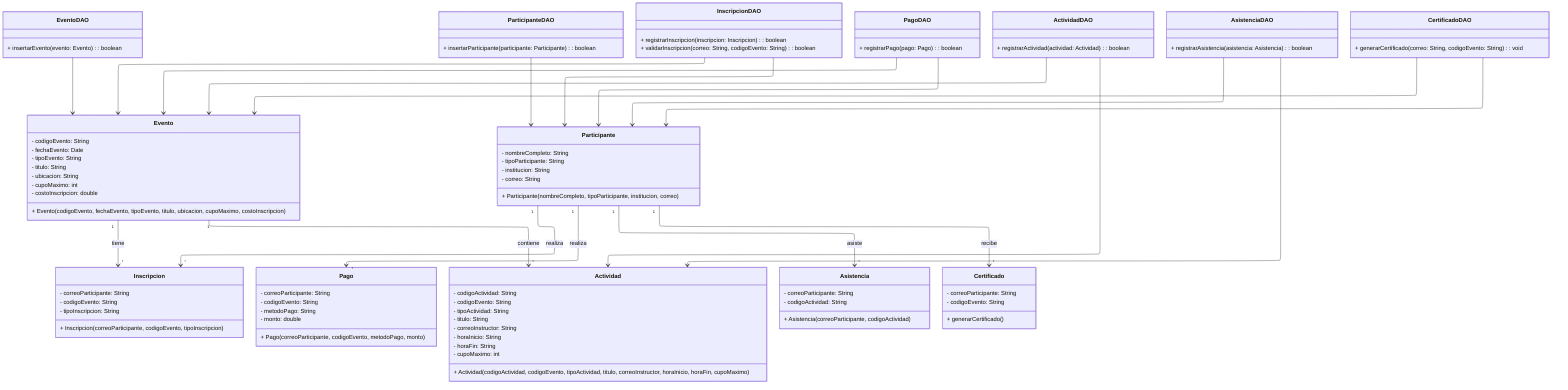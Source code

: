 ---
config:
  layout: elk
---
classDiagram
    class Evento {
        - codigoEvento: String
        - fechaEvento: Date
        - tipoEvento: String
        - titulo: String
        - ubicacion: String
        - cupoMaximo: int
        - costoInscripcion: double
        + Evento(codigoEvento, fechaEvento, tipoEvento, titulo, ubicacion, cupoMaximo, costoInscripcion)
    }
    class Participante {
        - nombreCompleto: String
        - tipoParticipante: String
        - institucion: String
        - correo: String
        + Participante(nombreCompleto, tipoParticipante, institucion, correo)
    }
    class Inscripcion {
        - correoParticipante: String
        - codigoEvento: String
        - tipoInscripcion: String
        + Inscripcion(correoParticipante, codigoEvento, tipoInscripcion)
    }
    class Pago {
        - correoParticipante: String
        - codigoEvento: String
        - metodoPago: String
        - monto: double
        + Pago(correoParticipante, codigoEvento, metodoPago, monto)
    }
    class Actividad {
        - codigoActividad: String
        - codigoEvento: String
        - tipoActividad: String
        - titulo: String
        - correoInstructor: String
        - horaInicio: String
        - horaFin: String
        - cupoMaximo: int
        + Actividad(codigoActividad, codigoEvento, tipoActividad, titulo, correoInstructor, horaInicio, horaFin, cupoMaximo)
    }
    class Asistencia {
        - correoParticipante: String
        - codigoActividad: String
        + Asistencia(correoParticipante, codigoActividad)
    }
    class Certificado {
        - correoParticipante: String
        - codigoEvento: String
        + generarCertificado()
    }
    class EventoDAO {
        + insertarEvento(evento: Evento): boolean
    }
    class ParticipanteDAO {
        + insertarParticipante(participante: Participante): boolean
    }
    class InscripcionDAO {
        + registrarInscripcion(inscripcion: Inscripcion): boolean
        + validarInscripcion(correo: String, codigoEvento: String): boolean
    }
    class PagoDAO {
        + registrarPago(pago: Pago): boolean
    }
    class ActividadDAO {
        + registrarActividad(actividad: Actividad): boolean
    }
    class AsistenciaDAO {
        + registrarAsistencia(asistencia: Asistencia): boolean
    }
    class CertificadoDAO {
        + generarCertificado(correo: String, codigoEvento: String): void
    }
    EventoDAO --> Evento
    ParticipanteDAO --> Participante
    InscripcionDAO --> Participante
    InscripcionDAO --> Evento
    PagoDAO --> Participante
    PagoDAO --> Evento
    ActividadDAO --> Actividad
    ActividadDAO --> Evento
    AsistenciaDAO --> Participante
    AsistenciaDAO --> Actividad
    CertificadoDAO --> Participante
    CertificadoDAO --> Evento
    Evento "1" --> "*" Actividad : contiene
    Evento "1" --> "*" Inscripcion : tiene
    Participante "1" --> "*" Inscripcion : realiza
    Participante "1" --> "*" Pago : realiza
    Participante "1" --> "*" Asistencia : asiste
    Participante "1" --> "*" Certificado : recibe